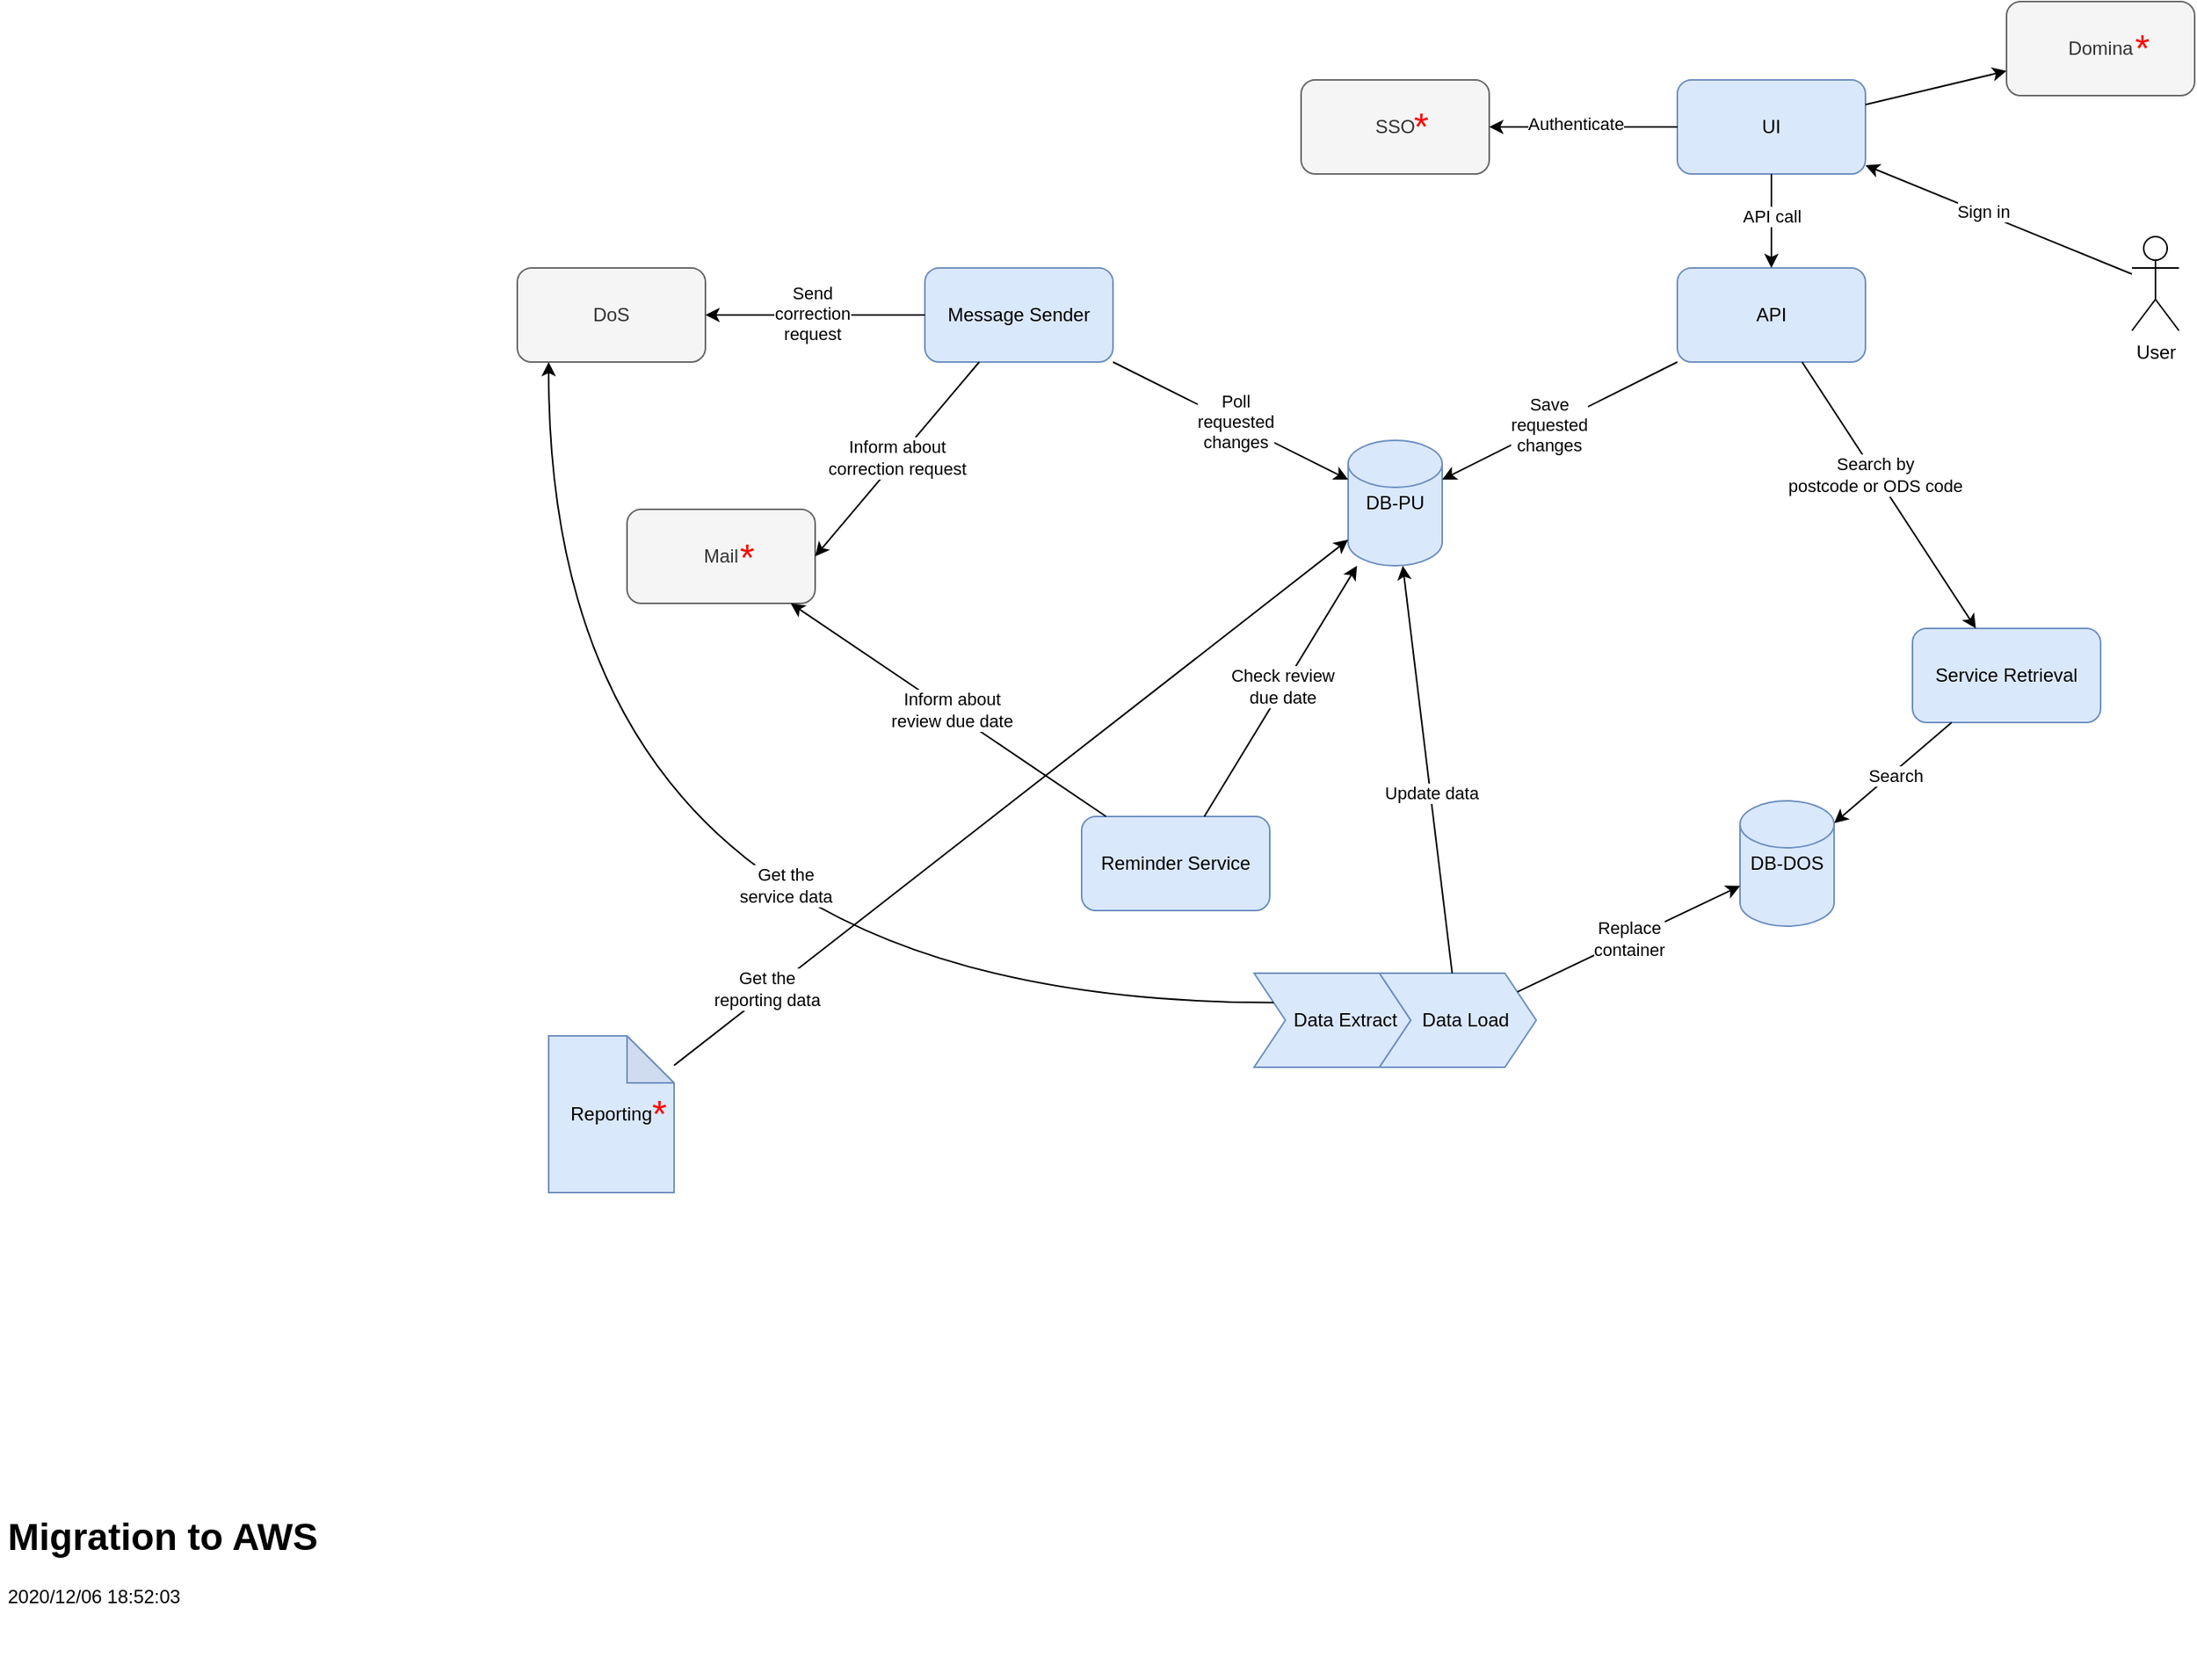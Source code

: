 <mxfile version="13.9.9" type="device"><diagram id="1egTbhA8xTFGsefSGpLE" name="Migration to AWS"><mxGraphModel dx="2052" dy="1206" grid="1" gridSize="10" guides="1" tooltips="1" connect="1" arrows="1" fold="1" page="1" pageScale="1" pageWidth="1654" pageHeight="1169" math="0" shadow="0"><root><mxCell id="0"/><mxCell id="1" parent="0"/><mxCell id="e6X-uA-fpTB3kC9xRXXR-1" value="UI" style="rounded=1;whiteSpace=wrap;html=1;fillColor=#dae8fc;strokeColor=#6c8ebf;" parent="1" vertex="1"><mxGeometry x="1080" y="140" width="120" height="60" as="geometry"/></mxCell><mxCell id="e6X-uA-fpTB3kC9xRXXR-2" value="API" style="rounded=1;whiteSpace=wrap;html=1;fillColor=#dae8fc;strokeColor=#6c8ebf;" parent="1" vertex="1"><mxGeometry x="1080" y="260" width="120" height="60" as="geometry"/></mxCell><mxCell id="e6X-uA-fpTB3kC9xRXXR-3" value="SSO" style="rounded=1;whiteSpace=wrap;html=1;fillColor=#f5f5f5;strokeColor=#666666;fontColor=#333333;" parent="1" vertex="1"><mxGeometry x="840" y="140" width="120" height="60" as="geometry"/></mxCell><mxCell id="e6X-uA-fpTB3kC9xRXXR-4" value="Service Retrieval" style="rounded=1;whiteSpace=wrap;html=1;fillColor=#dae8fc;strokeColor=#6c8ebf;" parent="1" vertex="1"><mxGeometry x="1230" y="490" width="120" height="60" as="geometry"/></mxCell><mxCell id="e6X-uA-fpTB3kC9xRXXR-6" value="Reminder Service" style="rounded=1;whiteSpace=wrap;html=1;fillColor=#dae8fc;strokeColor=#6c8ebf;" parent="1" vertex="1"><mxGeometry x="700" y="610" width="120" height="60" as="geometry"/></mxCell><mxCell id="e6X-uA-fpTB3kC9xRXXR-7" value="Message Sender" style="rounded=1;whiteSpace=wrap;html=1;fillColor=#dae8fc;strokeColor=#6c8ebf;" parent="1" vertex="1"><mxGeometry x="600" y="260" width="120" height="60" as="geometry"/></mxCell><mxCell id="e6X-uA-fpTB3kC9xRXXR-8" value="DoS" style="rounded=1;whiteSpace=wrap;html=1;fillColor=#f5f5f5;strokeColor=#666666;fontColor=#333333;" parent="1" vertex="1"><mxGeometry x="340" y="260" width="120" height="60" as="geometry"/></mxCell><mxCell id="e6X-uA-fpTB3kC9xRXXR-9" value="Mail" style="rounded=1;whiteSpace=wrap;html=1;fillColor=#f5f5f5;strokeColor=#666666;fontColor=#333333;" parent="1" vertex="1"><mxGeometry x="410" y="414" width="120" height="60" as="geometry"/></mxCell><mxCell id="e6X-uA-fpTB3kC9xRXXR-10" value="DB-PU" style="shape=cylinder2;whiteSpace=wrap;html=1;boundedLbl=1;backgroundOutline=1;size=15;fillColor=#dae8fc;strokeColor=#6c8ebf;" parent="1" vertex="1"><mxGeometry x="870" y="370" width="60" height="80" as="geometry"/></mxCell><mxCell id="e6X-uA-fpTB3kC9xRXXR-11" value="DB-DOS" style="shape=cylinder2;whiteSpace=wrap;html=1;boundedLbl=1;backgroundOutline=1;size=15;fillColor=#dae8fc;strokeColor=#6c8ebf;" parent="1" vertex="1"><mxGeometry x="1120" y="600" width="60" height="80" as="geometry"/></mxCell><mxCell id="e6X-uA-fpTB3kC9xRXXR-12" value="User" style="shape=umlActor;verticalLabelPosition=bottom;verticalAlign=top;html=1;outlineConnect=0;" parent="1" vertex="1"><mxGeometry x="1370" y="240" width="30" height="60" as="geometry"/></mxCell><mxCell id="e6X-uA-fpTB3kC9xRXXR-13" value="&amp;nbsp; &amp;nbsp; &amp;nbsp;Data Extract" style="shape=step;perimeter=stepPerimeter;whiteSpace=wrap;html=1;fixedSize=1;fillColor=#dae8fc;strokeColor=#6c8ebf;" parent="1" vertex="1"><mxGeometry x="810" y="710" width="100" height="60" as="geometry"/></mxCell><mxCell id="e6X-uA-fpTB3kC9xRXXR-14" value="&amp;nbsp; &amp;nbsp;Data Load" style="shape=step;perimeter=stepPerimeter;whiteSpace=wrap;html=1;fixedSize=1;fillColor=#dae8fc;strokeColor=#6c8ebf;" parent="1" vertex="1"><mxGeometry x="890" y="710" width="100" height="60" as="geometry"/></mxCell><mxCell id="e6X-uA-fpTB3kC9xRXXR-15" value="" style="endArrow=classic;html=1;" parent="1" source="e6X-uA-fpTB3kC9xRXXR-12" target="e6X-uA-fpTB3kC9xRXXR-1" edge="1"><mxGeometry width="50" height="50" relative="1" as="geometry"><mxPoint x="1000" y="430" as="sourcePoint"/><mxPoint x="1050" y="380" as="targetPoint"/></mxGeometry></mxCell><mxCell id="e6X-uA-fpTB3kC9xRXXR-18" value="Sign in" style="edgeLabel;html=1;align=center;verticalAlign=middle;resizable=0;points=[];" parent="e6X-uA-fpTB3kC9xRXXR-15" vertex="1" connectable="0"><mxGeometry x="0.125" y="-1" relative="1" as="geometry"><mxPoint as="offset"/></mxGeometry></mxCell><mxCell id="e6X-uA-fpTB3kC9xRXXR-16" value="" style="endArrow=classic;html=1;" parent="1" source="e6X-uA-fpTB3kC9xRXXR-1" target="e6X-uA-fpTB3kC9xRXXR-3" edge="1"><mxGeometry width="50" height="50" relative="1" as="geometry"><mxPoint x="1475" y="180.0" as="sourcePoint"/><mxPoint x="1210" y="180.0" as="targetPoint"/></mxGeometry></mxCell><mxCell id="e6X-uA-fpTB3kC9xRXXR-19" value="Authenticate" style="edgeLabel;html=1;align=center;verticalAlign=middle;resizable=0;points=[];" parent="e6X-uA-fpTB3kC9xRXXR-16" vertex="1" connectable="0"><mxGeometry x="0.082" y="-2" relative="1" as="geometry"><mxPoint as="offset"/></mxGeometry></mxCell><mxCell id="e6X-uA-fpTB3kC9xRXXR-17" value="" style="endArrow=classic;html=1;" parent="1" source="e6X-uA-fpTB3kC9xRXXR-1" target="e6X-uA-fpTB3kC9xRXXR-2" edge="1"><mxGeometry width="50" height="50" relative="1" as="geometry"><mxPoint x="830" y="430" as="sourcePoint"/><mxPoint x="880" y="380" as="targetPoint"/></mxGeometry></mxCell><mxCell id="e6X-uA-fpTB3kC9xRXXR-36" value="API call" style="edgeLabel;html=1;align=center;verticalAlign=middle;resizable=0;points=[];" parent="e6X-uA-fpTB3kC9xRXXR-17" vertex="1" connectable="0"><mxGeometry x="-0.113" relative="1" as="geometry"><mxPoint as="offset"/></mxGeometry></mxCell><mxCell id="e6X-uA-fpTB3kC9xRXXR-20" value="" style="endArrow=classic;html=1;" parent="1" source="e6X-uA-fpTB3kC9xRXXR-2" target="e6X-uA-fpTB3kC9xRXXR-10" edge="1"><mxGeometry width="50" height="50" relative="1" as="geometry"><mxPoint x="830" y="430" as="sourcePoint"/><mxPoint x="970" y="430" as="targetPoint"/></mxGeometry></mxCell><mxCell id="e6X-uA-fpTB3kC9xRXXR-21" value="Save&lt;br&gt;requested&lt;br&gt;changes" style="edgeLabel;html=1;align=center;verticalAlign=middle;resizable=0;points=[];" parent="e6X-uA-fpTB3kC9xRXXR-20" vertex="1" connectable="0"><mxGeometry x="0.093" y="-1" relative="1" as="geometry"><mxPoint as="offset"/></mxGeometry></mxCell><mxCell id="e6X-uA-fpTB3kC9xRXXR-22" value="" style="endArrow=classic;html=1;" parent="1" source="e6X-uA-fpTB3kC9xRXXR-7" target="e6X-uA-fpTB3kC9xRXXR-10" edge="1"><mxGeometry width="50" height="50" relative="1" as="geometry"><mxPoint x="830" y="430" as="sourcePoint"/><mxPoint x="880" y="380" as="targetPoint"/></mxGeometry></mxCell><mxCell id="e6X-uA-fpTB3kC9xRXXR-23" value="Poll&lt;br&gt;requested&lt;br&gt;changes" style="edgeLabel;html=1;align=center;verticalAlign=middle;resizable=0;points=[];" parent="e6X-uA-fpTB3kC9xRXXR-22" vertex="1" connectable="0"><mxGeometry x="0.03" y="1" relative="1" as="geometry"><mxPoint as="offset"/></mxGeometry></mxCell><mxCell id="e6X-uA-fpTB3kC9xRXXR-24" value="" style="endArrow=classic;html=1;" parent="1" source="e6X-uA-fpTB3kC9xRXXR-7" target="e6X-uA-fpTB3kC9xRXXR-8" edge="1"><mxGeometry width="50" height="50" relative="1" as="geometry"><mxPoint x="830" y="430" as="sourcePoint"/><mxPoint x="880" y="380" as="targetPoint"/></mxGeometry></mxCell><mxCell id="e6X-uA-fpTB3kC9xRXXR-25" value="Send&lt;br&gt;correction&lt;br&gt;request" style="edgeLabel;html=1;align=center;verticalAlign=middle;resizable=0;points=[];" parent="e6X-uA-fpTB3kC9xRXXR-24" vertex="1" connectable="0"><mxGeometry x="0.032" y="-1" relative="1" as="geometry"><mxPoint as="offset"/></mxGeometry></mxCell><mxCell id="e6X-uA-fpTB3kC9xRXXR-27" value="" style="endArrow=classic;html=1;entryX=1;entryY=0.5;entryDx=0;entryDy=0;" parent="1" source="e6X-uA-fpTB3kC9xRXXR-7" target="e6X-uA-fpTB3kC9xRXXR-9" edge="1"><mxGeometry width="50" height="50" relative="1" as="geometry"><mxPoint x="830" y="430" as="sourcePoint"/><mxPoint x="880" y="380" as="targetPoint"/></mxGeometry></mxCell><mxCell id="e6X-uA-fpTB3kC9xRXXR-28" value="Inform about&lt;br&gt;correction request" style="edgeLabel;html=1;align=center;verticalAlign=middle;resizable=0;points=[];" parent="e6X-uA-fpTB3kC9xRXXR-27" vertex="1" connectable="0"><mxGeometry x="-0.007" y="-1" relative="1" as="geometry"><mxPoint as="offset"/></mxGeometry></mxCell><mxCell id="e6X-uA-fpTB3kC9xRXXR-29" value="" style="endArrow=classic;html=1;" parent="1" source="e6X-uA-fpTB3kC9xRXXR-6" target="e6X-uA-fpTB3kC9xRXXR-10" edge="1"><mxGeometry width="50" height="50" relative="1" as="geometry"><mxPoint x="730" y="330" as="sourcePoint"/><mxPoint x="880" y="405" as="targetPoint"/></mxGeometry></mxCell><mxCell id="e6X-uA-fpTB3kC9xRXXR-30" value="Check review&lt;br&gt;due date" style="edgeLabel;html=1;align=center;verticalAlign=middle;resizable=0;points=[];" parent="e6X-uA-fpTB3kC9xRXXR-29" vertex="1" connectable="0"><mxGeometry x="0.03" y="1" relative="1" as="geometry"><mxPoint as="offset"/></mxGeometry></mxCell><mxCell id="e6X-uA-fpTB3kC9xRXXR-31" value="" style="endArrow=classic;html=1;" parent="1" source="e6X-uA-fpTB3kC9xRXXR-6" target="e6X-uA-fpTB3kC9xRXXR-9" edge="1"><mxGeometry width="50" height="50" relative="1" as="geometry"><mxPoint x="632.5" y="330" as="sourcePoint"/><mxPoint x="470" y="460" as="targetPoint"/></mxGeometry></mxCell><mxCell id="e6X-uA-fpTB3kC9xRXXR-32" value="Inform about&lt;br&gt;review due date" style="edgeLabel;html=1;align=center;verticalAlign=middle;resizable=0;points=[];" parent="e6X-uA-fpTB3kC9xRXXR-31" vertex="1" connectable="0"><mxGeometry x="-0.007" y="-1" relative="1" as="geometry"><mxPoint as="offset"/></mxGeometry></mxCell><mxCell id="e6X-uA-fpTB3kC9xRXXR-33" value="" style="endArrow=classic;html=1;" parent="1" source="e6X-uA-fpTB3kC9xRXXR-2" target="e6X-uA-fpTB3kC9xRXXR-4" edge="1"><mxGeometry width="50" height="50" relative="1" as="geometry"><mxPoint x="830" y="450" as="sourcePoint"/><mxPoint x="880" y="400" as="targetPoint"/></mxGeometry></mxCell><mxCell id="e6X-uA-fpTB3kC9xRXXR-34" value="Search by&lt;br&gt;postcode or ODS code" style="edgeLabel;html=1;align=center;verticalAlign=middle;resizable=0;points=[];" parent="e6X-uA-fpTB3kC9xRXXR-33" vertex="1" connectable="0"><mxGeometry x="-0.156" y="-1" relative="1" as="geometry"><mxPoint as="offset"/></mxGeometry></mxCell><mxCell id="e6X-uA-fpTB3kC9xRXXR-35" value="" style="endArrow=classic;html=1;" parent="1" source="e6X-uA-fpTB3kC9xRXXR-4" target="e6X-uA-fpTB3kC9xRXXR-11" edge="1"><mxGeometry width="50" height="50" relative="1" as="geometry"><mxPoint x="1150" y="210.0" as="sourcePoint"/><mxPoint x="1150" y="270" as="targetPoint"/></mxGeometry></mxCell><mxCell id="e6X-uA-fpTB3kC9xRXXR-37" value="Search" style="edgeLabel;html=1;align=center;verticalAlign=middle;resizable=0;points=[];" parent="e6X-uA-fpTB3kC9xRXXR-35" vertex="1" connectable="0"><mxGeometry x="-0.006" y="2" relative="1" as="geometry"><mxPoint as="offset"/></mxGeometry></mxCell><mxCell id="e6X-uA-fpTB3kC9xRXXR-38" value="" style="endArrow=classic;html=1;exitX=0;exitY=0.25;exitDx=0;exitDy=0;edgeStyle=orthogonalEdgeStyle;curved=1;" parent="1" source="e6X-uA-fpTB3kC9xRXXR-13" target="e6X-uA-fpTB3kC9xRXXR-8" edge="1"><mxGeometry width="50" height="50" relative="1" as="geometry"><mxPoint x="820" y="480" as="sourcePoint"/><mxPoint x="870" y="430" as="targetPoint"/><Array as="points"><mxPoint x="360" y="729"/></Array></mxGeometry></mxCell><mxCell id="e6X-uA-fpTB3kC9xRXXR-43" value="Get the&lt;br&gt;service data" style="edgeLabel;html=1;align=center;verticalAlign=middle;resizable=0;points=[];" parent="e6X-uA-fpTB3kC9xRXXR-38" vertex="1" connectable="0"><mxGeometry x="-0.284" y="-75" relative="1" as="geometry"><mxPoint as="offset"/></mxGeometry></mxCell><mxCell id="e6X-uA-fpTB3kC9xRXXR-40" value="" style="endArrow=classic;html=1;" parent="1" source="e6X-uA-fpTB3kC9xRXXR-14" target="e6X-uA-fpTB3kC9xRXXR-10" edge="1"><mxGeometry width="50" height="50" relative="1" as="geometry"><mxPoint x="790" y="480" as="sourcePoint"/><mxPoint x="840" y="430" as="targetPoint"/></mxGeometry></mxCell><mxCell id="e6X-uA-fpTB3kC9xRXXR-41" value="Update data" style="edgeLabel;html=1;align=center;verticalAlign=middle;resizable=0;points=[];" parent="e6X-uA-fpTB3kC9xRXXR-40" vertex="1" connectable="0"><mxGeometry x="-0.114" relative="1" as="geometry"><mxPoint as="offset"/></mxGeometry></mxCell><mxCell id="e6X-uA-fpTB3kC9xRXXR-42" value="Replace&lt;br&gt;container" style="endArrow=classic;html=1;" parent="1" source="e6X-uA-fpTB3kC9xRXXR-14" target="e6X-uA-fpTB3kC9xRXXR-11" edge="1"><mxGeometry width="50" height="50" relative="1" as="geometry"><mxPoint x="790" y="480" as="sourcePoint"/><mxPoint x="840" y="430" as="targetPoint"/></mxGeometry></mxCell><mxCell id="e6X-uA-fpTB3kC9xRXXR-45" value="Domina" style="rounded=1;whiteSpace=wrap;html=1;fillColor=#f5f5f5;strokeColor=#666666;fontColor=#333333;" parent="1" vertex="1"><mxGeometry x="1290" y="90" width="120" height="60" as="geometry"/></mxCell><mxCell id="e6X-uA-fpTB3kC9xRXXR-46" value="" style="endArrow=classic;html=1;" parent="1" source="e6X-uA-fpTB3kC9xRXXR-1" target="e6X-uA-fpTB3kC9xRXXR-45" edge="1"><mxGeometry width="50" height="50" relative="1" as="geometry"><mxPoint x="790" y="310" as="sourcePoint"/><mxPoint x="840" y="260" as="targetPoint"/></mxGeometry></mxCell><mxCell id="e6X-uA-fpTB3kC9xRXXR-47" value="Reporting" style="shape=note;whiteSpace=wrap;html=1;backgroundOutline=1;darkOpacity=0.05;fillColor=#dae8fc;strokeColor=#6c8ebf;" parent="1" vertex="1"><mxGeometry x="360" y="750" width="80" height="100" as="geometry"/></mxCell><mxCell id="e6X-uA-fpTB3kC9xRXXR-48" value="" style="endArrow=classic;html=1;" parent="1" source="e6X-uA-fpTB3kC9xRXXR-47" target="e6X-uA-fpTB3kC9xRXXR-10" edge="1"><mxGeometry width="50" height="50" relative="1" as="geometry"><mxPoint x="790" y="470" as="sourcePoint"/><mxPoint x="840" y="420" as="targetPoint"/></mxGeometry></mxCell><mxCell id="e6X-uA-fpTB3kC9xRXXR-49" value="Get the&lt;br&gt;reporting data" style="edgeLabel;html=1;align=center;verticalAlign=middle;resizable=0;points=[];" parent="e6X-uA-fpTB3kC9xRXXR-48" vertex="1" connectable="0"><mxGeometry x="-0.719" y="2" relative="1" as="geometry"><mxPoint as="offset"/></mxGeometry></mxCell><mxCell id="e6X-uA-fpTB3kC9xRXXR-50" value="&lt;font style=&quot;font-size: 24px&quot;&gt;*&lt;/font&gt;" style="text;html=1;strokeColor=none;fillColor=none;align=left;verticalAlign=middle;whiteSpace=wrap;rounded=0;fontColor=#FF0000;fontSize=8;" parent="1" vertex="1"><mxGeometry x="424" y="795" width="20" height="10" as="geometry"/></mxCell><mxCell id="e6X-uA-fpTB3kC9xRXXR-53" value="&lt;font style=&quot;font-size: 24px&quot;&gt;*&lt;/font&gt;" style="text;html=1;strokeColor=none;fillColor=none;align=left;verticalAlign=middle;whiteSpace=wrap;rounded=0;fontColor=#FF0000;fontSize=8;" parent="1" vertex="1"><mxGeometry x="910" y="165" width="20" height="10" as="geometry"/></mxCell><mxCell id="e6X-uA-fpTB3kC9xRXXR-54" value="&lt;font style=&quot;font-size: 24px&quot;&gt;*&lt;/font&gt;" style="text;html=1;strokeColor=none;fillColor=none;align=left;verticalAlign=middle;whiteSpace=wrap;rounded=0;fontColor=#FF0000;fontSize=8;" parent="1" vertex="1"><mxGeometry x="480" y="440" width="20" height="10" as="geometry"/></mxCell><mxCell id="e6X-uA-fpTB3kC9xRXXR-55" value="&lt;font style=&quot;font-size: 24px&quot;&gt;*&lt;/font&gt;" style="text;html=1;strokeColor=none;fillColor=none;align=left;verticalAlign=middle;whiteSpace=wrap;rounded=0;fontColor=#FF0000;fontSize=8;" parent="1" vertex="1"><mxGeometry x="1370" y="115" width="20" height="10" as="geometry"/></mxCell><mxCell id="cE3Ix9wDRYgHx9UDWAWI-2" value="&lt;h1&gt;Migration to AWS&lt;/h1&gt;&lt;p&gt;&lt;span&gt;2020/12/06 18:52:03&lt;/span&gt;&lt;br&gt;&lt;/p&gt;" style="text;html=1;strokeColor=none;fillColor=none;spacing=5;spacingTop=-20;whiteSpace=wrap;overflow=hidden;rounded=0;fontColor=#000000;align=left;" vertex="1" parent="1"><mxGeometry x="10" y="1050" width="470" height="110" as="geometry"/></mxCell></root></mxGraphModel></diagram></mxfile>